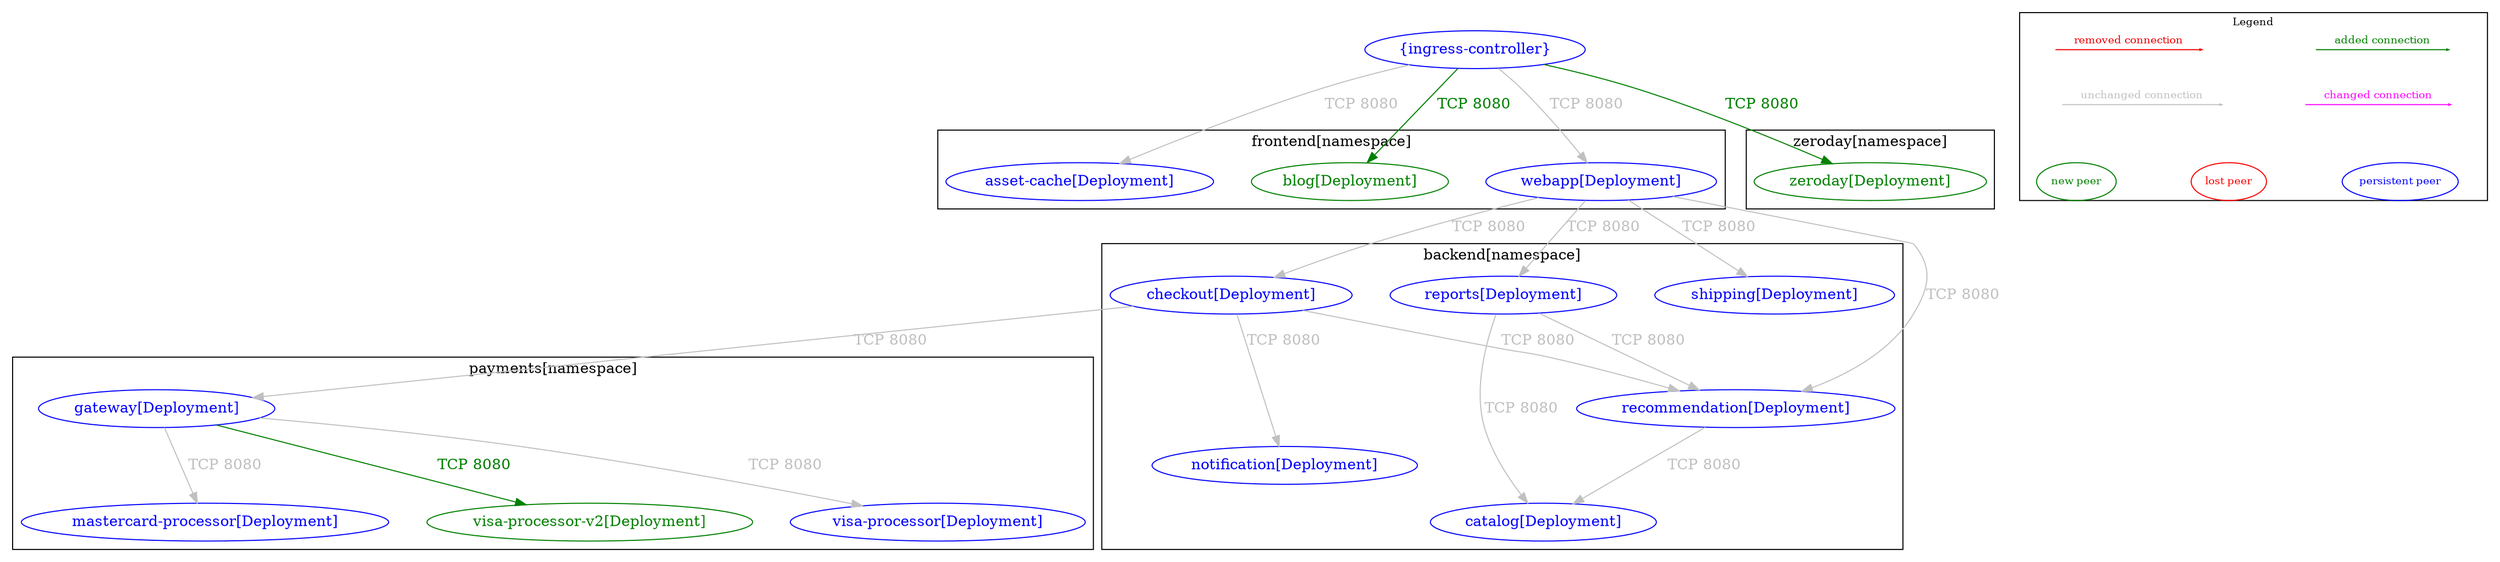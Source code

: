 digraph {
	subgraph "cluster_backend[namespace]" {
		color="black"
		fontcolor="black"
		"backend/catalog[Deployment]" [label="catalog[Deployment]" color="blue" fontcolor="blue"]
		"backend/checkout[Deployment]" [label="checkout[Deployment]" color="blue" fontcolor="blue"]
		"backend/notification[Deployment]" [label="notification[Deployment]" color="blue" fontcolor="blue"]
		"backend/recommendation[Deployment]" [label="recommendation[Deployment]" color="blue" fontcolor="blue"]
		"backend/reports[Deployment]" [label="reports[Deployment]" color="blue" fontcolor="blue"]
		"backend/shipping[Deployment]" [label="shipping[Deployment]" color="blue" fontcolor="blue"]
		label="backend[namespace]"
	}
	subgraph "cluster_frontend[namespace]" {
		color="black"
		fontcolor="black"
		"frontend/asset-cache[Deployment]" [label="asset-cache[Deployment]" color="blue" fontcolor="blue"]
		"frontend/blog[Deployment]" [label="blog[Deployment]" color="#008000" fontcolor="#008000"]
		"frontend/webapp[Deployment]" [label="webapp[Deployment]" color="blue" fontcolor="blue"]
		label="frontend[namespace]"
	}
	subgraph "cluster_payments[namespace]" {
		color="black"
		fontcolor="black"
		"payments/gateway[Deployment]" [label="gateway[Deployment]" color="blue" fontcolor="blue"]
		"payments/mastercard-processor[Deployment]" [label="mastercard-processor[Deployment]" color="blue" fontcolor="blue"]
		"payments/visa-processor-v2[Deployment]" [label="visa-processor-v2[Deployment]" color="#008000" fontcolor="#008000"]
		"payments/visa-processor[Deployment]" [label="visa-processor[Deployment]" color="blue" fontcolor="blue"]
		label="payments[namespace]"
	}
	subgraph "cluster_zeroday[namespace]" {
		color="black"
		fontcolor="black"
		"zeroday/zeroday[Deployment]" [label="zeroday[Deployment]" color="#008000" fontcolor="#008000"]
		label="zeroday[namespace]"
	}
	"{ingress-controller}" [label="{ingress-controller}" color="blue" fontcolor="blue"]
	"backend/checkout[Deployment]" -> "backend/notification[Deployment]" [label="TCP 8080" color="grey" fontcolor="grey" weight=0.5]
	"backend/checkout[Deployment]" -> "backend/recommendation[Deployment]" [label="TCP 8080" color="grey" fontcolor="grey" weight=0.5]
	"backend/checkout[Deployment]" -> "payments/gateway[Deployment]" [label="TCP 8080" color="grey" fontcolor="grey" weight=0.5]
	"backend/recommendation[Deployment]" -> "backend/catalog[Deployment]" [label="TCP 8080" color="grey" fontcolor="grey" weight=1]
	"backend/reports[Deployment]" -> "backend/catalog[Deployment]" [label="TCP 8080" color="grey" fontcolor="grey" weight=1]
	"backend/reports[Deployment]" -> "backend/recommendation[Deployment]" [label="TCP 8080" color="grey" fontcolor="grey" weight=1]
	"frontend/webapp[Deployment]" -> "backend/checkout[Deployment]" [label="TCP 8080" color="grey" fontcolor="grey" weight=1]
	"frontend/webapp[Deployment]" -> "backend/recommendation[Deployment]" [label="TCP 8080" color="grey" fontcolor="grey" weight=1]
	"frontend/webapp[Deployment]" -> "backend/reports[Deployment]" [label="TCP 8080" color="grey" fontcolor="grey" weight=1]
	"frontend/webapp[Deployment]" -> "backend/shipping[Deployment]" [label="TCP 8080" color="grey" fontcolor="grey" weight=1]
	"payments/gateway[Deployment]" -> "payments/mastercard-processor[Deployment]" [label="TCP 8080" color="grey" fontcolor="grey" weight=0.5]
	"payments/gateway[Deployment]" -> "payments/visa-processor-v2[Deployment]" [label="TCP 8080" color="#008000" fontcolor="#008000" weight=0.5]
	"payments/gateway[Deployment]" -> "payments/visa-processor[Deployment]" [label="TCP 8080" color="grey" fontcolor="grey" weight=0.5]
	"{ingress-controller}" -> "frontend/asset-cache[Deployment]" [label="TCP 8080" color="grey" fontcolor="grey" weight=1]
	"{ingress-controller}" -> "frontend/blog[Deployment]" [label="TCP 8080" color="#008000" fontcolor="#008000" weight=1]
	"{ingress-controller}" -> "frontend/webapp[Deployment]" [label="TCP 8080" color="grey" fontcolor="grey" weight=1]
	"{ingress-controller}" -> "zeroday/zeroday[Deployment]" [label="TCP 8080" color="#008000" fontcolor="#008000" weight=1]
	nodesep=0.5
	subgraph cluster_legend {
		label="Legend"
		fontsize = 10
		margin=0
		a [style=invis height=0 width=0]
		b [style=invis height=0 width=0]
		c [style=invis height=0 width=0]
		d [style=invis height=0 width=0]
		e [style=invis height=0 width=0]
		f [style=invis height=0 width=0]
		g [style=invis height=0 width=0]
		h [style=invis height=0 width=0]
		{rank=source a b c d}
		{rank=same e f g h}
		a -> b [label="added connection", color="#008000" fontcolor="#008000" fontsize = 10 arrowsize=0.2]
		c -> d [label="removed connection", color="red2" fontcolor="red2" fontsize = 10 arrowsize=0.2]
		e -> f [label="changed connection", color="magenta" fontcolor="magenta" fontsize = 10 arrowsize=0.2]
		g -> h [label="unchanged connection", color="grey" fontcolor="grey" fontsize = 10 arrowsize=0.2]
		np [label="new peer" color="#008000" fontcolor="#008000" fontsize = 10]
		lp [label="lost peer" color="red" fontcolor="red" fontsize = 10]
		pp [label="persistent peer" color="blue" fontcolor="blue" fontsize = 10]
		{rank=sink np lp pp}
		np->lp [style=invis]
		lp->pp [style=invis]
	}
}